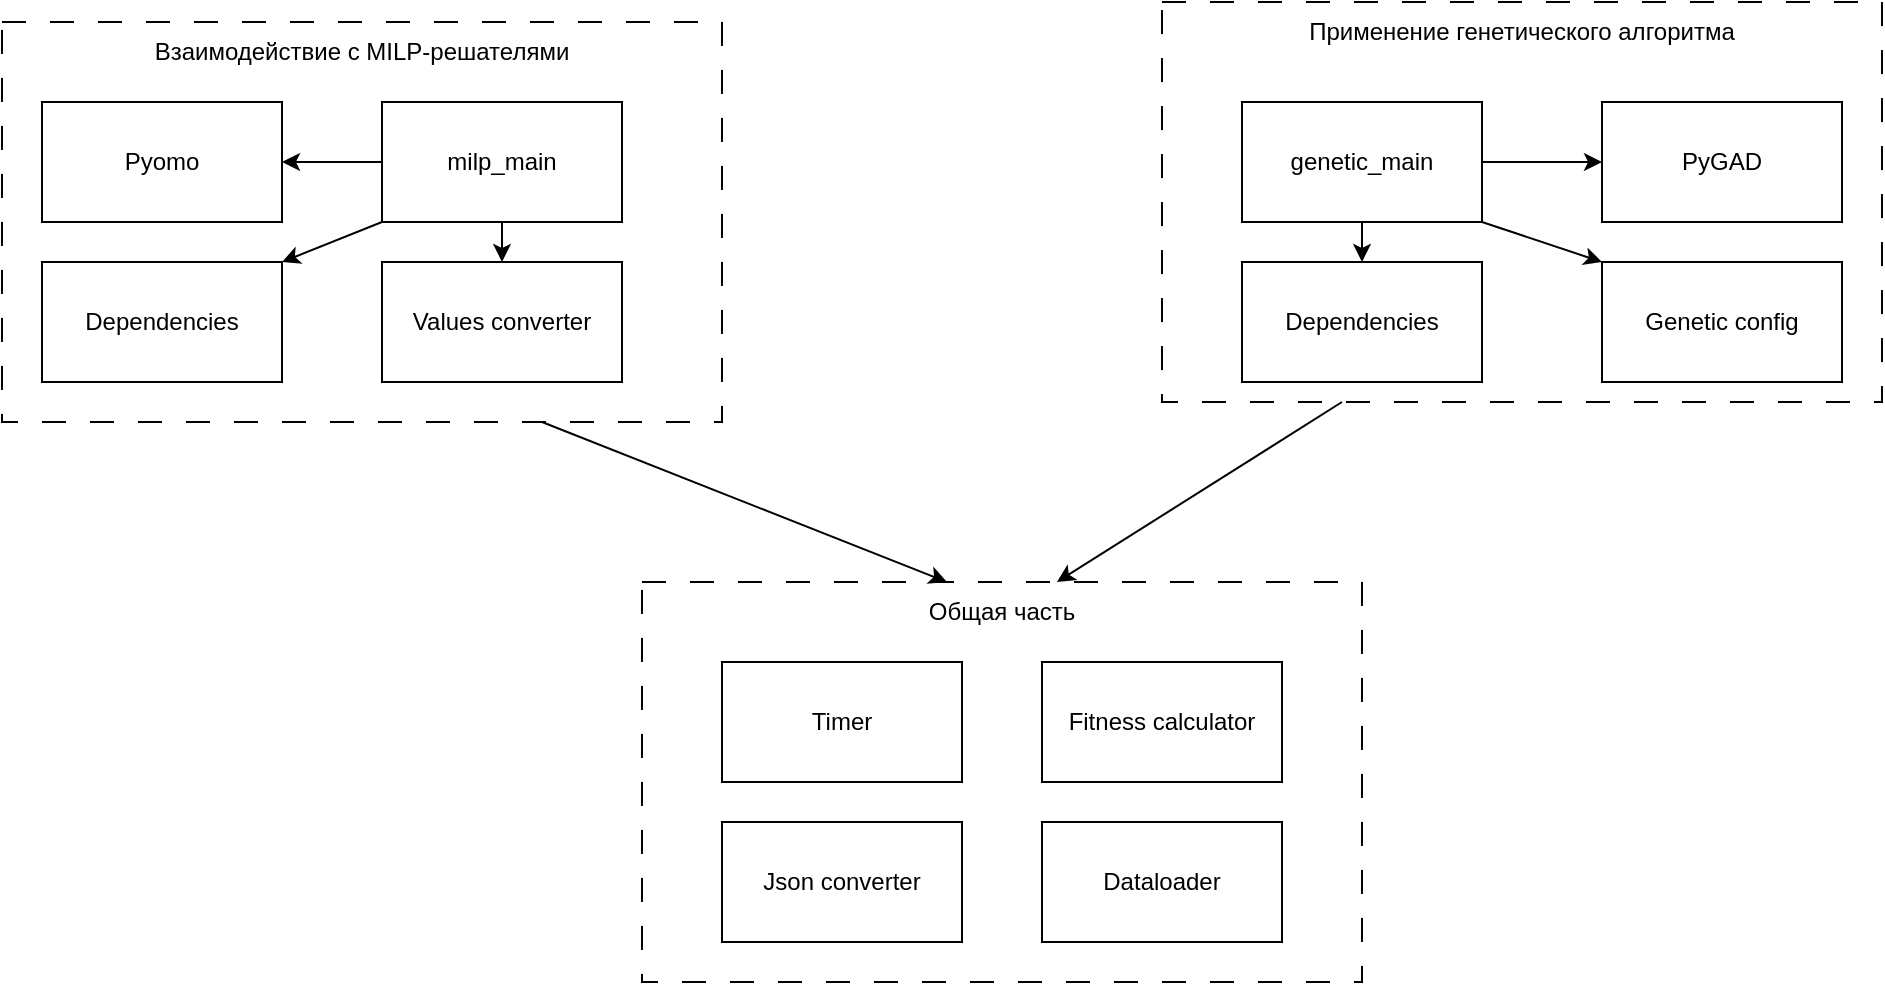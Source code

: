 <mxfile version="26.0.9">
  <diagram name="Страница — 1" id="hEuJPqhpjn6yYzaXhMM8">
    <mxGraphModel dx="2261" dy="844" grid="1" gridSize="10" guides="1" tooltips="1" connect="1" arrows="1" fold="1" page="1" pageScale="1" pageWidth="827" pageHeight="1169" math="0" shadow="0">
      <root>
        <mxCell id="0" />
        <mxCell id="1" parent="0" />
        <mxCell id="e7ZQlDOHt5EUp9mUpUMK-12" value="" style="rounded=0;whiteSpace=wrap;html=1;fillColor=none;dashed=1;dashPattern=12 12;" parent="1" vertex="1">
          <mxGeometry x="-120" y="40" width="360" height="200" as="geometry" />
        </mxCell>
        <mxCell id="e7ZQlDOHt5EUp9mUpUMK-13" value="" style="rounded=0;whiteSpace=wrap;html=1;fillColor=none;dashed=1;dashPattern=12 12;" parent="1" vertex="1">
          <mxGeometry x="460" y="30" width="360" height="200" as="geometry" />
        </mxCell>
        <mxCell id="e7ZQlDOHt5EUp9mUpUMK-5" value="" style="rounded=0;whiteSpace=wrap;html=1;fillColor=none;dashed=1;dashPattern=12 12;" parent="1" vertex="1">
          <mxGeometry x="200" y="320" width="360" height="200" as="geometry" />
        </mxCell>
        <mxCell id="e7ZQlDOHt5EUp9mUpUMK-1" value="Pyomo" style="rounded=0;whiteSpace=wrap;html=1;fillColor=none;" parent="1" vertex="1">
          <mxGeometry x="-100" y="80" width="120" height="60" as="geometry" />
        </mxCell>
        <mxCell id="e7ZQlDOHt5EUp9mUpUMK-2" value="Timer" style="rounded=0;whiteSpace=wrap;html=1;fillColor=none;" parent="1" vertex="1">
          <mxGeometry x="240" y="360" width="120" height="60" as="geometry" />
        </mxCell>
        <mxCell id="e7ZQlDOHt5EUp9mUpUMK-3" value="Fitness calculator" style="rounded=0;whiteSpace=wrap;html=1;fillColor=none;" parent="1" vertex="1">
          <mxGeometry x="400" y="360" width="120" height="60" as="geometry" />
        </mxCell>
        <mxCell id="e7ZQlDOHt5EUp9mUpUMK-4" value="Json converter" style="rounded=0;whiteSpace=wrap;html=1;fillColor=none;" parent="1" vertex="1">
          <mxGeometry x="240" y="440" width="120" height="60" as="geometry" />
        </mxCell>
        <mxCell id="e7ZQlDOHt5EUp9mUpUMK-6" value="Общая часть" style="text;html=1;align=center;verticalAlign=middle;whiteSpace=wrap;rounded=0;" parent="1" vertex="1">
          <mxGeometry x="325" y="320" width="110" height="30" as="geometry" />
        </mxCell>
        <mxCell id="e7ZQlDOHt5EUp9mUpUMK-7" value="Values converter" style="rounded=0;whiteSpace=wrap;html=1;fillColor=none;" parent="1" vertex="1">
          <mxGeometry x="70" y="160" width="120" height="60" as="geometry" />
        </mxCell>
        <mxCell id="e7ZQlDOHt5EUp9mUpUMK-8" value="genetic_main" style="rounded=0;whiteSpace=wrap;html=1;fillColor=none;" parent="1" vertex="1">
          <mxGeometry x="500" y="80" width="120" height="60" as="geometry" />
        </mxCell>
        <mxCell id="e7ZQlDOHt5EUp9mUpUMK-9" value="Genetic config" style="rounded=0;whiteSpace=wrap;html=1;fillColor=none;" parent="1" vertex="1">
          <mxGeometry x="680" y="160" width="120" height="60" as="geometry" />
        </mxCell>
        <mxCell id="e7ZQlDOHt5EUp9mUpUMK-10" value="Dependencies" style="rounded=0;whiteSpace=wrap;html=1;fillColor=none;" parent="1" vertex="1">
          <mxGeometry x="500" y="160" width="120" height="60" as="geometry" />
        </mxCell>
        <mxCell id="e7ZQlDOHt5EUp9mUpUMK-11" value="Dependencies" style="rounded=0;whiteSpace=wrap;html=1;fillColor=none;" parent="1" vertex="1">
          <mxGeometry x="-100" y="160" width="120" height="60" as="geometry" />
        </mxCell>
        <mxCell id="e7ZQlDOHt5EUp9mUpUMK-14" value="Взаимодействие с MILP-решателями" style="text;html=1;align=center;verticalAlign=middle;whiteSpace=wrap;rounded=0;" parent="1" vertex="1">
          <mxGeometry x="-80" y="40" width="280" height="30" as="geometry" />
        </mxCell>
        <mxCell id="e7ZQlDOHt5EUp9mUpUMK-15" value="Применение генетического алгоритма" style="text;html=1;align=center;verticalAlign=middle;whiteSpace=wrap;rounded=0;" parent="1" vertex="1">
          <mxGeometry x="500" y="30" width="280" height="30" as="geometry" />
        </mxCell>
        <mxCell id="e7ZQlDOHt5EUp9mUpUMK-16" value="" style="endArrow=classic;html=1;rounded=0;exitX=0.75;exitY=1;exitDx=0;exitDy=0;entryX=0.25;entryY=0;entryDx=0;entryDy=0;" parent="1" source="e7ZQlDOHt5EUp9mUpUMK-12" target="e7ZQlDOHt5EUp9mUpUMK-6" edge="1">
          <mxGeometry width="50" height="50" relative="1" as="geometry">
            <mxPoint x="390" y="360" as="sourcePoint" />
            <mxPoint x="440" y="310" as="targetPoint" />
          </mxGeometry>
        </mxCell>
        <mxCell id="e7ZQlDOHt5EUp9mUpUMK-17" value="" style="endArrow=classic;html=1;rounded=0;exitX=0.25;exitY=1;exitDx=0;exitDy=0;entryX=0.75;entryY=0;entryDx=0;entryDy=0;" parent="1" source="e7ZQlDOHt5EUp9mUpUMK-13" target="e7ZQlDOHt5EUp9mUpUMK-6" edge="1">
          <mxGeometry width="50" height="50" relative="1" as="geometry">
            <mxPoint x="390" y="360" as="sourcePoint" />
            <mxPoint x="440" y="310" as="targetPoint" />
          </mxGeometry>
        </mxCell>
        <mxCell id="e7ZQlDOHt5EUp9mUpUMK-18" value="milp_main" style="rounded=0;whiteSpace=wrap;html=1;fillColor=none;" parent="1" vertex="1">
          <mxGeometry x="70" y="80" width="120" height="60" as="geometry" />
        </mxCell>
        <mxCell id="e7ZQlDOHt5EUp9mUpUMK-19" value="PyGAD" style="rounded=0;whiteSpace=wrap;html=1;fillColor=none;" parent="1" vertex="1">
          <mxGeometry x="680" y="80" width="120" height="60" as="geometry" />
        </mxCell>
        <mxCell id="e7ZQlDOHt5EUp9mUpUMK-20" value="" style="endArrow=classic;html=1;rounded=0;exitX=0;exitY=0.5;exitDx=0;exitDy=0;entryX=1;entryY=0.5;entryDx=0;entryDy=0;" parent="1" source="e7ZQlDOHt5EUp9mUpUMK-18" target="e7ZQlDOHt5EUp9mUpUMK-1" edge="1">
          <mxGeometry width="50" height="50" relative="1" as="geometry">
            <mxPoint x="390" y="360" as="sourcePoint" />
            <mxPoint x="440" y="310" as="targetPoint" />
          </mxGeometry>
        </mxCell>
        <mxCell id="e7ZQlDOHt5EUp9mUpUMK-21" value="" style="endArrow=classic;html=1;rounded=0;exitX=0;exitY=1;exitDx=0;exitDy=0;entryX=1;entryY=0;entryDx=0;entryDy=0;" parent="1" source="e7ZQlDOHt5EUp9mUpUMK-18" target="e7ZQlDOHt5EUp9mUpUMK-11" edge="1">
          <mxGeometry width="50" height="50" relative="1" as="geometry">
            <mxPoint x="390" y="360" as="sourcePoint" />
            <mxPoint x="440" y="310" as="targetPoint" />
          </mxGeometry>
        </mxCell>
        <mxCell id="e7ZQlDOHt5EUp9mUpUMK-22" value="" style="endArrow=classic;html=1;rounded=0;exitX=0.5;exitY=1;exitDx=0;exitDy=0;entryX=0.5;entryY=0;entryDx=0;entryDy=0;" parent="1" source="e7ZQlDOHt5EUp9mUpUMK-18" target="e7ZQlDOHt5EUp9mUpUMK-7" edge="1">
          <mxGeometry width="50" height="50" relative="1" as="geometry">
            <mxPoint x="390" y="360" as="sourcePoint" />
            <mxPoint x="440" y="310" as="targetPoint" />
          </mxGeometry>
        </mxCell>
        <mxCell id="e7ZQlDOHt5EUp9mUpUMK-23" value="" style="endArrow=classic;html=1;rounded=0;exitX=1;exitY=0.5;exitDx=0;exitDy=0;entryX=0;entryY=0.5;entryDx=0;entryDy=0;" parent="1" source="e7ZQlDOHt5EUp9mUpUMK-8" target="e7ZQlDOHt5EUp9mUpUMK-19" edge="1">
          <mxGeometry width="50" height="50" relative="1" as="geometry">
            <mxPoint x="390" y="360" as="sourcePoint" />
            <mxPoint x="440" y="310" as="targetPoint" />
          </mxGeometry>
        </mxCell>
        <mxCell id="e7ZQlDOHt5EUp9mUpUMK-24" value="" style="endArrow=classic;html=1;rounded=0;exitX=1;exitY=1;exitDx=0;exitDy=0;entryX=0;entryY=0;entryDx=0;entryDy=0;" parent="1" source="e7ZQlDOHt5EUp9mUpUMK-8" target="e7ZQlDOHt5EUp9mUpUMK-9" edge="1">
          <mxGeometry width="50" height="50" relative="1" as="geometry">
            <mxPoint x="390" y="360" as="sourcePoint" />
            <mxPoint x="440" y="310" as="targetPoint" />
          </mxGeometry>
        </mxCell>
        <mxCell id="e7ZQlDOHt5EUp9mUpUMK-25" value="" style="endArrow=classic;html=1;rounded=0;exitX=0.5;exitY=1;exitDx=0;exitDy=0;entryX=0.5;entryY=0;entryDx=0;entryDy=0;" parent="1" source="e7ZQlDOHt5EUp9mUpUMK-8" target="e7ZQlDOHt5EUp9mUpUMK-10" edge="1">
          <mxGeometry width="50" height="50" relative="1" as="geometry">
            <mxPoint x="390" y="360" as="sourcePoint" />
            <mxPoint x="440" y="310" as="targetPoint" />
          </mxGeometry>
        </mxCell>
        <mxCell id="vwmedDjl6o1ZzhJ0XX-I-1" value="Dataloader" style="rounded=0;whiteSpace=wrap;html=1;fillColor=none;" vertex="1" parent="1">
          <mxGeometry x="400" y="440" width="120" height="60" as="geometry" />
        </mxCell>
      </root>
    </mxGraphModel>
  </diagram>
</mxfile>
